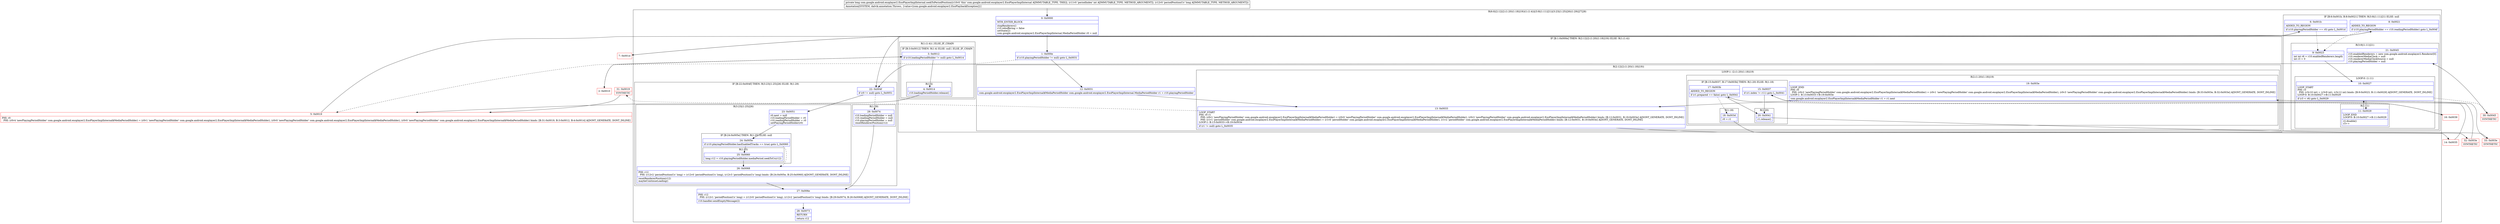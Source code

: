 digraph "CFG forcom.google.android.exoplayer2.ExoPlayerImplInternal.seekToPeriodPosition(IJ)J" {
subgraph cluster_Region_712651406 {
label = "R(6:0|(2:12|(2:(1:20)(1:18)|19))(1:(1:4))|(3:9|(1:11)|21)|(3:23|(1:25)|26)(1:29)|27|28)";
node [shape=record,color=blue];
Node_0 [shape=record,label="{0\:\ 0x0000|MTH_ENTER_BLOCK\l|stopRenderers()\lr10.rebuffering = false\lsetState(2)\lcom.google.android.exoplayer2.ExoPlayerImplInternal.MediaPeriodHolder r0 = null\l}"];
subgraph cluster_IfRegion_1245376114 {
label = "IF [B:1:0x000e] THEN: R(2:12|(2:(1:20)(1:18)|19)) ELSE: R(1:(1:4))";
node [shape=record,color=blue];
Node_1 [shape=record,label="{1\:\ 0x000e|if (r10.playingPeriodHolder != null) goto L_0x0031\l}"];
subgraph cluster_Region_1113378328 {
label = "R(2:12|(2:(1:20)(1:18)|19))";
node [shape=record,color=blue];
Node_12 [shape=record,label="{12\:\ 0x0031|com.google.android.exoplayer2.ExoPlayerImplInternal$MediaPeriodHolder com.google.android.exoplayer2.ExoPlayerImplInternal.MediaPeriodHolder r1 = r10.playingPeriodHolder\l}"];
subgraph cluster_LoopRegion_1449648646 {
label = "LOOP:1: (2:(1:20)(1:18)|19)";
node [shape=record,color=blue];
Node_13 [shape=record,label="{13\:\ 0x0033|LOOP_START\lPHI: r0 r1 \l  PHI: (r0v1 'newPlayingPeriodHolder' com.google.android.exoplayer2.ExoPlayerImplInternal$MediaPeriodHolder) = (r0v0 'newPlayingPeriodHolder' com.google.android.exoplayer2.ExoPlayerImplInternal$MediaPeriodHolder), (r0v2 'newPlayingPeriodHolder' com.google.android.exoplayer2.ExoPlayerImplInternal$MediaPeriodHolder) binds: [B:12:0x0031, B:19:0x003e] A[DONT_GENERATE, DONT_INLINE]\l  PHI: (r1v1 'periodHolder' com.google.android.exoplayer2.ExoPlayerImplInternal$MediaPeriodHolder) = (r1v0 'periodHolder' com.google.android.exoplayer2.ExoPlayerImplInternal$MediaPeriodHolder), (r1v2 'periodHolder' com.google.android.exoplayer2.ExoPlayerImplInternal$MediaPeriodHolder) binds: [B:12:0x0031, B:19:0x003e] A[DONT_GENERATE, DONT_INLINE]\lLOOP:1: B:13:0x0033\-\>B:19:0x003e\l|if (r1 != null) goto L_0x0035\l}"];
subgraph cluster_Region_491636928 {
label = "R(2:(1:20)(1:18)|19)";
node [shape=record,color=blue];
subgraph cluster_IfRegion_15845800 {
label = "IF [B:15:0x0037, B:17:0x003b] THEN: R(1:20) ELSE: R(1:18)";
node [shape=record,color=blue];
Node_15 [shape=record,label="{15\:\ 0x0037|if (r1.index != r11) goto L_0x0041\l}"];
Node_17 [shape=record,label="{17\:\ 0x003b|ADDED_TO_REGION\l|if (r1.prepared == false) goto L_0x0041\l}"];
subgraph cluster_Region_620358560 {
label = "R(1:20)";
node [shape=record,color=blue];
Node_20 [shape=record,label="{20\:\ 0x0041|r1.release()\l}"];
}
subgraph cluster_Region_2003804277 {
label = "R(1:18)";
node [shape=record,color=blue];
Node_18 [shape=record,label="{18\:\ 0x003d|r0 = r1\l}"];
}
}
Node_19 [shape=record,label="{19\:\ 0x003e|LOOP_END\lPHI: r0 \l  PHI: (r0v2 'newPlayingPeriodHolder' com.google.android.exoplayer2.ExoPlayerImplInternal$MediaPeriodHolder) = (r0v1 'newPlayingPeriodHolder' com.google.android.exoplayer2.ExoPlayerImplInternal$MediaPeriodHolder), (r0v3 'newPlayingPeriodHolder' com.google.android.exoplayer2.ExoPlayerImplInternal$MediaPeriodHolder) binds: [B:33:0x003e, B:32:0x003e] A[DONT_GENERATE, DONT_INLINE]\lLOOP:1: B:13:0x0033\-\>B:19:0x003e\l|com.google.android.exoplayer2.ExoPlayerImplInternal$MediaPeriodHolder r1 = r1.next\l}"];
}
}
}
subgraph cluster_Region_1300312185 {
label = "R(1:(1:4)) | ELSE_IF_CHAIN\l";
node [shape=record,color=blue];
subgraph cluster_IfRegion_1103634572 {
label = "IF [B:3:0x0012] THEN: R(1:4) ELSE: null | ELSE_IF_CHAIN\l";
node [shape=record,color=blue];
Node_3 [shape=record,label="{3\:\ 0x0012|if (r10.loadingPeriodHolder != null) goto L_0x0014\l}"];
subgraph cluster_Region_992898281 {
label = "R(1:4)";
node [shape=record,color=blue];
Node_4 [shape=record,label="{4\:\ 0x0014|r10.loadingPeriodHolder.release()\l}"];
}
}
}
}
subgraph cluster_IfRegion_1064659790 {
label = "IF [B:6:0x001b, B:8:0x0021] THEN: R(3:9|(1:11)|21) ELSE: null";
node [shape=record,color=blue];
Node_6 [shape=record,label="{6\:\ 0x001b|ADDED_TO_REGION\l|if (r10.playingPeriodHolder == r0) goto L_0x001d\l}"];
Node_8 [shape=record,label="{8\:\ 0x0021|ADDED_TO_REGION\l|if (r10.playingPeriodHolder == r10.readingPeriodHolder) goto L_0x004f\l}"];
subgraph cluster_Region_1298615019 {
label = "R(3:9|(1:11)|21)";
node [shape=record,color=blue];
Node_9 [shape=record,label="{9\:\ 0x0023|int int r6 = r10.enabledRenderers.length\lint r3 = 0\l}"];
subgraph cluster_LoopRegion_645549184 {
label = "LOOP:0: (1:11)";
node [shape=record,color=blue];
Node_10 [shape=record,label="{10\:\ 0x0027|LOOP_START\lPHI: r3 \l  PHI: (r3v10 int) = (r3v9 int), (r3v12 int) binds: [B:9:0x0023, B:11:0x0029] A[DONT_GENERATE, DONT_INLINE]\lLOOP:0: B:10:0x0027\-\>B:11:0x0029\l|if (r3 \< r6) goto L_0x0029\l}"];
subgraph cluster_Region_1042255951 {
label = "R(1:11)";
node [shape=record,color=blue];
Node_11 [shape=record,label="{11\:\ 0x0029|LOOP_END\lLOOP:0: B:10:0x0027\-\>B:11:0x0029\l|r2.disable()\lr3++\l}"];
}
}
Node_21 [shape=record,label="{21\:\ 0x0045|r10.enabledRenderers = new com.google.android.exoplayer2.Renderer[0]\lr10.rendererMediaClock = null\lr10.rendererMediaClockSource = null\lr10.playingPeriodHolder = null\l}"];
}
}
subgraph cluster_IfRegion_867109339 {
label = "IF [B:22:0x004f] THEN: R(3:23|(1:25)|26) ELSE: R(1:29)";
node [shape=record,color=blue];
Node_22 [shape=record,label="{22\:\ 0x004f|if (r0 != null) goto L_0x0051\l}"];
subgraph cluster_Region_1211806562 {
label = "R(3:23|(1:25)|26)";
node [shape=record,color=blue];
Node_23 [shape=record,label="{23\:\ 0x0051|r0.next = null\lr10.loadingPeriodHolder = r0\lr10.readingPeriodHolder = r0\lsetPlayingPeriodHolder(r0)\l}"];
subgraph cluster_IfRegion_1648141006 {
label = "IF [B:24:0x005e] THEN: R(1:25) ELSE: null";
node [shape=record,color=blue];
Node_24 [shape=record,label="{24\:\ 0x005e|if (r10.playingPeriodHolder.hasEnabledTracks == true) goto L_0x0060\l}"];
subgraph cluster_Region_1651520069 {
label = "R(1:25)";
node [shape=record,color=blue];
Node_25 [shape=record,label="{25\:\ 0x0060|long r12 = r10.playingPeriodHolder.mediaPeriod.seekToUs(r12)\l}"];
}
}
Node_26 [shape=record,label="{26\:\ 0x0068|PHI: r12 \l  PHI: (r12v2 'periodPositionUs' long) = (r12v0 'periodPositionUs' long), (r12v3 'periodPositionUs' long) binds: [B:24:0x005e, B:25:0x0060] A[DONT_GENERATE, DONT_INLINE]\l|resetRendererPosition(r12)\lmaybeContinueLoading()\l}"];
}
subgraph cluster_Region_720458694 {
label = "R(1:29)";
node [shape=record,color=blue];
Node_29 [shape=record,label="{29\:\ 0x0074|r10.loadingPeriodHolder = null\lr10.readingPeriodHolder = null\lr10.playingPeriodHolder = null\lresetRendererPosition(r12)\l}"];
}
}
Node_27 [shape=record,label="{27\:\ 0x006e|PHI: r12 \l  PHI: (r12v1 'periodPositionUs' long) = (r12v0 'periodPositionUs' long), (r12v2 'periodPositionUs' long) binds: [B:29:0x0074, B:26:0x0068] A[DONT_GENERATE, DONT_INLINE]\l|r10.handler.sendEmptyMessage(2)\l}"];
Node_28 [shape=record,label="{28\:\ 0x0073|RETURN\l|return r12\l}"];
}
Node_2 [shape=record,color=red,label="{2\:\ 0x0010}"];
Node_5 [shape=record,color=red,label="{5\:\ 0x0019|PHI: r0 \l  PHI: (r0v4 'newPlayingPeriodHolder' com.google.android.exoplayer2.ExoPlayerImplInternal$MediaPeriodHolder) = (r0v1 'newPlayingPeriodHolder' com.google.android.exoplayer2.ExoPlayerImplInternal$MediaPeriodHolder), (r0v0 'newPlayingPeriodHolder' com.google.android.exoplayer2.ExoPlayerImplInternal$MediaPeriodHolder), (r0v0 'newPlayingPeriodHolder' com.google.android.exoplayer2.ExoPlayerImplInternal$MediaPeriodHolder) binds: [B:31:0x0019, B:3:0x0012, B:4:0x0014] A[DONT_GENERATE, DONT_INLINE]\l}"];
Node_7 [shape=record,color=red,label="{7\:\ 0x001d}"];
Node_14 [shape=record,color=red,label="{14\:\ 0x0035}"];
Node_16 [shape=record,color=red,label="{16\:\ 0x0039}"];
Node_30 [shape=record,color=red,label="{30\:\ 0x0045|SYNTHETIC\l}"];
Node_31 [shape=record,color=red,label="{31\:\ 0x0019|SYNTHETIC\l}"];
Node_32 [shape=record,color=red,label="{32\:\ 0x003e|SYNTHETIC\l}"];
Node_33 [shape=record,color=red,label="{33\:\ 0x003e|SYNTHETIC\l}"];
MethodNode[shape=record,label="{private long com.google.android.exoplayer2.ExoPlayerImplInternal.seekToPeriodPosition((r10v0 'this' com.google.android.exoplayer2.ExoPlayerImplInternal A[IMMUTABLE_TYPE, THIS]), (r11v0 'periodIndex' int A[IMMUTABLE_TYPE, METHOD_ARGUMENT]), (r12v0 'periodPositionUs' long A[IMMUTABLE_TYPE, METHOD_ARGUMENT]))  | Annotation[SYSTEM, dalvik.annotation.Throws, \{value=[com.google.android.exoplayer2.ExoPlaybackException]\}]\l}"];
MethodNode -> Node_0;
Node_0 -> Node_1;
Node_1 -> Node_2[style=dashed];
Node_1 -> Node_12;
Node_12 -> Node_13;
Node_13 -> Node_14;
Node_13 -> Node_31[style=dashed];
Node_15 -> Node_16[style=dashed];
Node_15 -> Node_20;
Node_17 -> Node_18[style=dashed];
Node_17 -> Node_20;
Node_20 -> Node_33;
Node_18 -> Node_32;
Node_19 -> Node_13;
Node_3 -> Node_4;
Node_3 -> Node_5[style=dashed];
Node_4 -> Node_5;
Node_6 -> Node_7;
Node_6 -> Node_9[style=dashed];
Node_8 -> Node_9[style=dashed];
Node_8 -> Node_22;
Node_9 -> Node_10;
Node_10 -> Node_11;
Node_10 -> Node_30[style=dashed];
Node_11 -> Node_10;
Node_21 -> Node_22;
Node_22 -> Node_23;
Node_22 -> Node_29[style=dashed];
Node_23 -> Node_24;
Node_24 -> Node_25;
Node_24 -> Node_26[style=dashed];
Node_25 -> Node_26;
Node_26 -> Node_27;
Node_29 -> Node_27;
Node_27 -> Node_28;
Node_2 -> Node_3;
Node_5 -> Node_6;
Node_7 -> Node_8;
Node_14 -> Node_15;
Node_16 -> Node_17;
Node_30 -> Node_21;
Node_31 -> Node_5;
Node_32 -> Node_19;
Node_33 -> Node_19;
}

